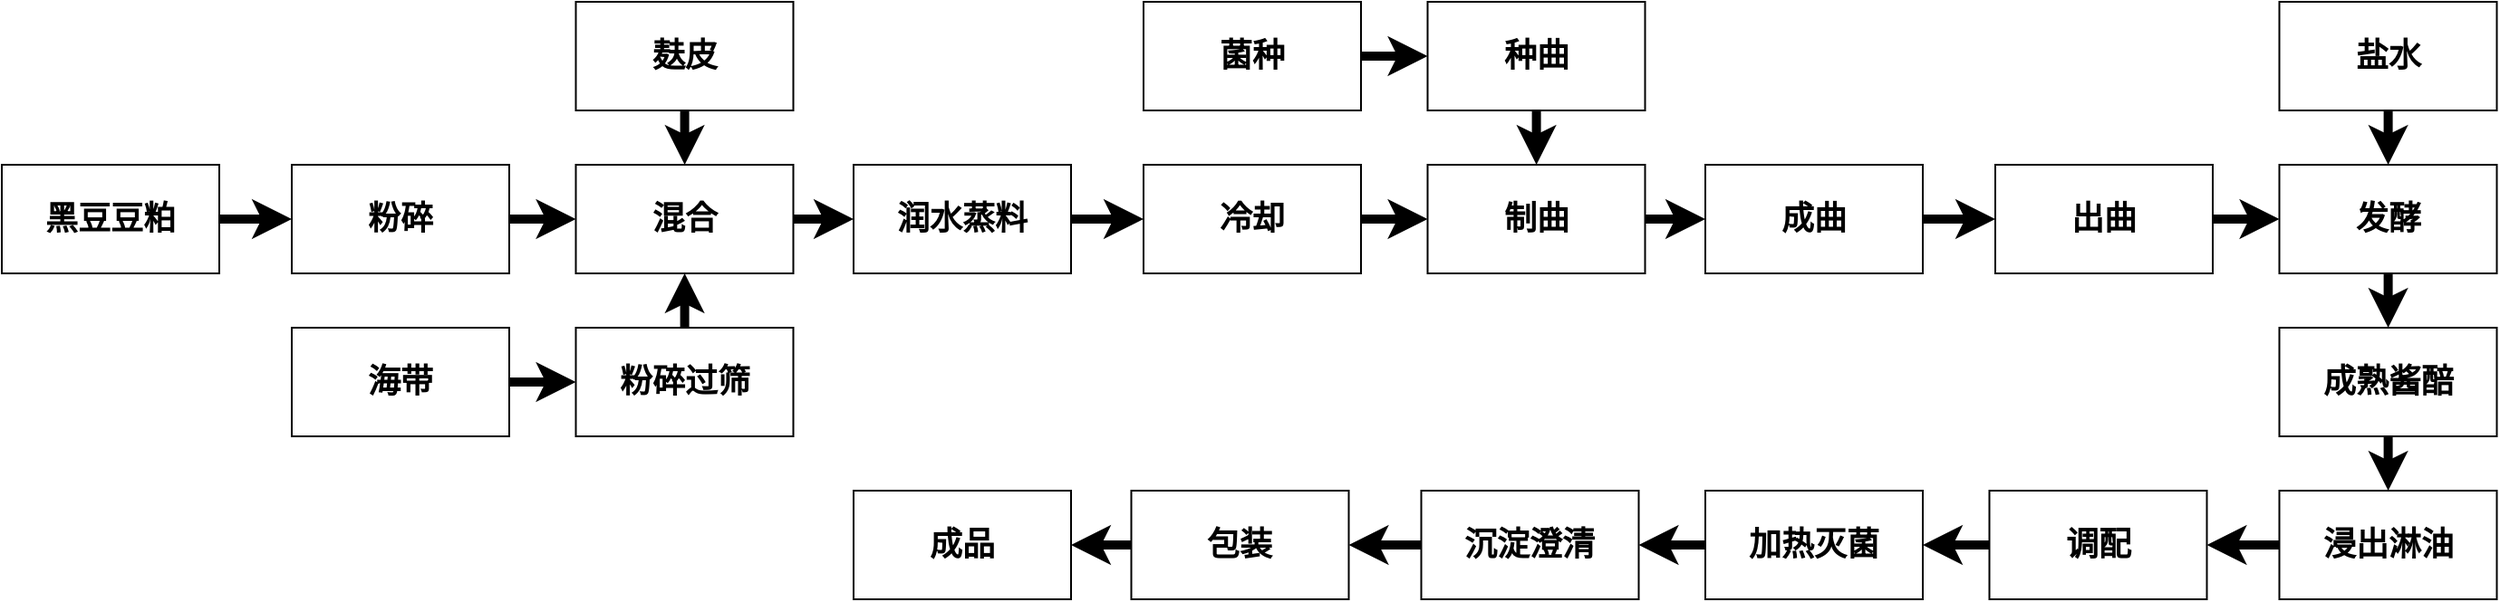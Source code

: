 <mxfile version="20.4.0" type="github">
  <diagram name="Page-1" id="ff44883e-f642-bcb2-894b-16b3d25a3f0b">
    <mxGraphModel dx="1670" dy="1030" grid="1" gridSize="10" guides="1" tooltips="1" connect="1" arrows="1" fold="1" page="1" pageScale="1.5" pageWidth="1169" pageHeight="826" background="none" math="0" shadow="0">
      <root>
        <mxCell id="0" style=";html=1;" />
        <mxCell id="1" style=";html=1;" parent="0" />
        <mxCell id="81_5kUNXRZ2Hv6WBfF8S-30" value="" style="edgeStyle=orthogonalEdgeStyle;rounded=0;orthogonalLoop=1;jettySize=auto;html=1;strokeWidth=5;fontFamily=Noto Serif Simplified Chinese;fontSource=https%3A%2F%2Ffonts.googleapis.com%2Fcss%3Ffamily%3DNoto%2BSerif%2BSimplified%2BChinese;fontSize=24;" edge="1" parent="1" source="81_5kUNXRZ2Hv6WBfF8S-2" target="81_5kUNXRZ2Hv6WBfF8S-3">
          <mxGeometry relative="1" as="geometry" />
        </mxCell>
        <mxCell id="81_5kUNXRZ2Hv6WBfF8S-2" value="&lt;font face=&quot;Noto Serif Simplified Chinese&quot;&gt;&lt;span style=&quot;font-size: 18px;&quot;&gt;&lt;b&gt;黑豆豆粕&lt;/b&gt;&lt;/span&gt;&lt;/font&gt;" style="rounded=0;whiteSpace=wrap;html=1;" vertex="1" parent="1">
          <mxGeometry x="120" y="260" width="120" height="60" as="geometry" />
        </mxCell>
        <mxCell id="81_5kUNXRZ2Hv6WBfF8S-17" style="edgeStyle=orthogonalEdgeStyle;rounded=0;orthogonalLoop=1;jettySize=auto;html=1;exitX=1;exitY=0.5;exitDx=0;exitDy=0;entryX=0;entryY=0.5;entryDx=0;entryDy=0;fontFamily=Noto Serif Simplified Chinese;fontSource=https%3A%2F%2Ffonts.googleapis.com%2Fcss%3Ffamily%3DNoto%2BSerif%2BSimplified%2BChinese;fontSize=24;strokeWidth=5;" edge="1" parent="1" source="81_5kUNXRZ2Hv6WBfF8S-3" target="81_5kUNXRZ2Hv6WBfF8S-4">
          <mxGeometry relative="1" as="geometry" />
        </mxCell>
        <mxCell id="81_5kUNXRZ2Hv6WBfF8S-3" value="&lt;font face=&quot;Noto Serif Simplified Chinese&quot;&gt;&lt;span style=&quot;font-size: 18px;&quot;&gt;&lt;b&gt;粉碎&lt;/b&gt;&lt;/span&gt;&lt;/font&gt;" style="rounded=0;whiteSpace=wrap;html=1;" vertex="1" parent="1">
          <mxGeometry x="280" y="260" width="120" height="60" as="geometry" />
        </mxCell>
        <mxCell id="81_5kUNXRZ2Hv6WBfF8S-31" value="" style="edgeStyle=orthogonalEdgeStyle;rounded=0;orthogonalLoop=1;jettySize=auto;html=1;strokeWidth=5;fontFamily=Noto Serif Simplified Chinese;fontSource=https%3A%2F%2Ffonts.googleapis.com%2Fcss%3Ffamily%3DNoto%2BSerif%2BSimplified%2BChinese;fontSize=24;" edge="1" parent="1" source="81_5kUNXRZ2Hv6WBfF8S-4" target="81_5kUNXRZ2Hv6WBfF8S-5">
          <mxGeometry relative="1" as="geometry" />
        </mxCell>
        <mxCell id="81_5kUNXRZ2Hv6WBfF8S-4" value="&lt;font face=&quot;Noto Serif Simplified Chinese&quot;&gt;&lt;span style=&quot;font-size: 18px;&quot;&gt;&lt;b&gt;混合&lt;/b&gt;&lt;/span&gt;&lt;/font&gt;" style="rounded=0;whiteSpace=wrap;html=1;" vertex="1" parent="1">
          <mxGeometry x="436.75" y="260" width="120" height="60" as="geometry" />
        </mxCell>
        <mxCell id="81_5kUNXRZ2Hv6WBfF8S-35" value="" style="edgeStyle=orthogonalEdgeStyle;rounded=0;orthogonalLoop=1;jettySize=auto;html=1;strokeWidth=5;fontFamily=Noto Serif Simplified Chinese;fontSource=https%3A%2F%2Ffonts.googleapis.com%2Fcss%3Ffamily%3DNoto%2BSerif%2BSimplified%2BChinese;fontSize=24;" edge="1" parent="1" source="81_5kUNXRZ2Hv6WBfF8S-5" target="81_5kUNXRZ2Hv6WBfF8S-6">
          <mxGeometry relative="1" as="geometry" />
        </mxCell>
        <mxCell id="81_5kUNXRZ2Hv6WBfF8S-5" value="&lt;font face=&quot;Noto Serif Simplified Chinese&quot;&gt;&lt;span style=&quot;font-size: 18px;&quot;&gt;&lt;b&gt;润水蒸料&lt;br&gt;&lt;/b&gt;&lt;/span&gt;&lt;/font&gt;" style="rounded=0;whiteSpace=wrap;html=1;" vertex="1" parent="1">
          <mxGeometry x="590" y="260" width="120" height="60" as="geometry" />
        </mxCell>
        <mxCell id="81_5kUNXRZ2Hv6WBfF8S-38" value="" style="edgeStyle=orthogonalEdgeStyle;rounded=0;orthogonalLoop=1;jettySize=auto;html=1;strokeWidth=5;fontFamily=Noto Serif Simplified Chinese;fontSource=https%3A%2F%2Ffonts.googleapis.com%2Fcss%3Ffamily%3DNoto%2BSerif%2BSimplified%2BChinese;fontSize=24;" edge="1" parent="1" source="81_5kUNXRZ2Hv6WBfF8S-6" target="81_5kUNXRZ2Hv6WBfF8S-7">
          <mxGeometry relative="1" as="geometry" />
        </mxCell>
        <mxCell id="81_5kUNXRZ2Hv6WBfF8S-6" value="&lt;font face=&quot;Noto Serif Simplified Chinese&quot;&gt;&lt;span style=&quot;font-size: 18px;&quot;&gt;&lt;b&gt;冷却&lt;/b&gt;&lt;/span&gt;&lt;/font&gt;" style="rounded=0;whiteSpace=wrap;html=1;" vertex="1" parent="1">
          <mxGeometry x="750" y="260" width="120" height="60" as="geometry" />
        </mxCell>
        <mxCell id="81_5kUNXRZ2Hv6WBfF8S-39" value="" style="edgeStyle=orthogonalEdgeStyle;rounded=0;orthogonalLoop=1;jettySize=auto;html=1;strokeWidth=5;fontFamily=Noto Serif Simplified Chinese;fontSource=https%3A%2F%2Ffonts.googleapis.com%2Fcss%3Ffamily%3DNoto%2BSerif%2BSimplified%2BChinese;fontSize=24;" edge="1" parent="1" source="81_5kUNXRZ2Hv6WBfF8S-7" target="81_5kUNXRZ2Hv6WBfF8S-8">
          <mxGeometry relative="1" as="geometry" />
        </mxCell>
        <mxCell id="81_5kUNXRZ2Hv6WBfF8S-7" value="&lt;font face=&quot;Noto Serif Simplified Chinese&quot;&gt;&lt;span style=&quot;font-size: 18px;&quot;&gt;&lt;b&gt;制曲&lt;/b&gt;&lt;/span&gt;&lt;/font&gt;" style="rounded=0;whiteSpace=wrap;html=1;" vertex="1" parent="1">
          <mxGeometry x="906.75" y="260" width="120" height="60" as="geometry" />
        </mxCell>
        <mxCell id="81_5kUNXRZ2Hv6WBfF8S-40" value="" style="edgeStyle=orthogonalEdgeStyle;rounded=0;orthogonalLoop=1;jettySize=auto;html=1;strokeWidth=5;fontFamily=Noto Serif Simplified Chinese;fontSource=https%3A%2F%2Ffonts.googleapis.com%2Fcss%3Ffamily%3DNoto%2BSerif%2BSimplified%2BChinese;fontSize=24;" edge="1" parent="1" source="81_5kUNXRZ2Hv6WBfF8S-8" target="81_5kUNXRZ2Hv6WBfF8S-9">
          <mxGeometry relative="1" as="geometry" />
        </mxCell>
        <mxCell id="81_5kUNXRZ2Hv6WBfF8S-8" value="&lt;font face=&quot;Noto Serif Simplified Chinese&quot;&gt;&lt;span style=&quot;font-size: 18px;&quot;&gt;&lt;b&gt;成曲&lt;/b&gt;&lt;/span&gt;&lt;/font&gt;" style="rounded=0;whiteSpace=wrap;html=1;" vertex="1" parent="1">
          <mxGeometry x="1060" y="260" width="120" height="60" as="geometry" />
        </mxCell>
        <mxCell id="81_5kUNXRZ2Hv6WBfF8S-41" value="" style="edgeStyle=orthogonalEdgeStyle;rounded=0;orthogonalLoop=1;jettySize=auto;html=1;strokeWidth=5;fontFamily=Noto Serif Simplified Chinese;fontSource=https%3A%2F%2Ffonts.googleapis.com%2Fcss%3Ffamily%3DNoto%2BSerif%2BSimplified%2BChinese;fontSize=24;" edge="1" parent="1" source="81_5kUNXRZ2Hv6WBfF8S-9" target="81_5kUNXRZ2Hv6WBfF8S-10">
          <mxGeometry relative="1" as="geometry" />
        </mxCell>
        <mxCell id="81_5kUNXRZ2Hv6WBfF8S-9" value="&lt;font face=&quot;Noto Serif Simplified Chinese&quot;&gt;&lt;span style=&quot;font-size: 18px;&quot;&gt;&lt;b&gt;出曲&lt;/b&gt;&lt;/span&gt;&lt;/font&gt;" style="rounded=0;whiteSpace=wrap;html=1;" vertex="1" parent="1">
          <mxGeometry x="1220" y="260" width="120" height="60" as="geometry" />
        </mxCell>
        <mxCell id="81_5kUNXRZ2Hv6WBfF8S-43" value="" style="edgeStyle=orthogonalEdgeStyle;rounded=0;orthogonalLoop=1;jettySize=auto;html=1;strokeWidth=5;fontFamily=Noto Serif Simplified Chinese;fontSource=https%3A%2F%2Ffonts.googleapis.com%2Fcss%3Ffamily%3DNoto%2BSerif%2BSimplified%2BChinese;fontSize=24;" edge="1" parent="1" source="81_5kUNXRZ2Hv6WBfF8S-10" target="81_5kUNXRZ2Hv6WBfF8S-11">
          <mxGeometry relative="1" as="geometry" />
        </mxCell>
        <mxCell id="81_5kUNXRZ2Hv6WBfF8S-10" value="&lt;font face=&quot;Noto Serif Simplified Chinese&quot;&gt;&lt;span style=&quot;font-size: 18px;&quot;&gt;&lt;b&gt;发酵&lt;/b&gt;&lt;/span&gt;&lt;/font&gt;" style="rounded=0;whiteSpace=wrap;html=1;" vertex="1" parent="1">
          <mxGeometry x="1376.75" y="260" width="120" height="60" as="geometry" />
        </mxCell>
        <mxCell id="81_5kUNXRZ2Hv6WBfF8S-44" value="" style="edgeStyle=orthogonalEdgeStyle;rounded=0;orthogonalLoop=1;jettySize=auto;html=1;strokeWidth=5;fontFamily=Noto Serif Simplified Chinese;fontSource=https%3A%2F%2Ffonts.googleapis.com%2Fcss%3Ffamily%3DNoto%2BSerif%2BSimplified%2BChinese;fontSize=24;" edge="1" parent="1" source="81_5kUNXRZ2Hv6WBfF8S-11" target="81_5kUNXRZ2Hv6WBfF8S-18">
          <mxGeometry relative="1" as="geometry" />
        </mxCell>
        <mxCell id="81_5kUNXRZ2Hv6WBfF8S-11" value="&lt;font face=&quot;Noto Serif Simplified Chinese&quot;&gt;&lt;span style=&quot;font-size: 18px;&quot;&gt;&lt;b&gt;成熟酱醅&lt;br&gt;&lt;/b&gt;&lt;/span&gt;&lt;/font&gt;" style="rounded=0;whiteSpace=wrap;html=1;" vertex="1" parent="1">
          <mxGeometry x="1376.75" y="350" width="120" height="60" as="geometry" />
        </mxCell>
        <mxCell id="81_5kUNXRZ2Hv6WBfF8S-42" value="" style="edgeStyle=orthogonalEdgeStyle;rounded=0;orthogonalLoop=1;jettySize=auto;html=1;strokeWidth=5;fontFamily=Noto Serif Simplified Chinese;fontSource=https%3A%2F%2Ffonts.googleapis.com%2Fcss%3Ffamily%3DNoto%2BSerif%2BSimplified%2BChinese;fontSize=24;" edge="1" parent="1" source="81_5kUNXRZ2Hv6WBfF8S-12" target="81_5kUNXRZ2Hv6WBfF8S-10">
          <mxGeometry relative="1" as="geometry" />
        </mxCell>
        <mxCell id="81_5kUNXRZ2Hv6WBfF8S-12" value="&lt;font face=&quot;Noto Serif Simplified Chinese&quot;&gt;&lt;span style=&quot;font-size: 18px;&quot;&gt;&lt;b&gt;盐水&lt;/b&gt;&lt;/span&gt;&lt;/font&gt;" style="rounded=0;whiteSpace=wrap;html=1;" vertex="1" parent="1">
          <mxGeometry x="1376.75" y="170" width="120" height="60" as="geometry" />
        </mxCell>
        <mxCell id="81_5kUNXRZ2Hv6WBfF8S-32" value="" style="edgeStyle=orthogonalEdgeStyle;rounded=0;orthogonalLoop=1;jettySize=auto;html=1;strokeWidth=5;fontFamily=Noto Serif Simplified Chinese;fontSource=https%3A%2F%2Ffonts.googleapis.com%2Fcss%3Ffamily%3DNoto%2BSerif%2BSimplified%2BChinese;fontSize=24;" edge="1" parent="1" source="81_5kUNXRZ2Hv6WBfF8S-13" target="81_5kUNXRZ2Hv6WBfF8S-4">
          <mxGeometry relative="1" as="geometry" />
        </mxCell>
        <mxCell id="81_5kUNXRZ2Hv6WBfF8S-13" value="&lt;font face=&quot;Noto Serif Simplified Chinese&quot;&gt;&lt;span style=&quot;font-size: 18px;&quot;&gt;&lt;b&gt;麸皮&lt;/b&gt;&lt;/span&gt;&lt;/font&gt;" style="rounded=0;whiteSpace=wrap;html=1;" vertex="1" parent="1">
          <mxGeometry x="436.75" y="170" width="120" height="60" as="geometry" />
        </mxCell>
        <mxCell id="81_5kUNXRZ2Hv6WBfF8S-45" value="" style="edgeStyle=orthogonalEdgeStyle;rounded=0;orthogonalLoop=1;jettySize=auto;html=1;strokeWidth=5;fontFamily=Noto Serif Simplified Chinese;fontSource=https%3A%2F%2Ffonts.googleapis.com%2Fcss%3Ffamily%3DNoto%2BSerif%2BSimplified%2BChinese;fontSize=24;" edge="1" parent="1" source="81_5kUNXRZ2Hv6WBfF8S-18" target="81_5kUNXRZ2Hv6WBfF8S-19">
          <mxGeometry relative="1" as="geometry" />
        </mxCell>
        <mxCell id="81_5kUNXRZ2Hv6WBfF8S-18" value="&lt;font face=&quot;Noto Serif Simplified Chinese&quot;&gt;&lt;span style=&quot;font-size: 18px;&quot;&gt;&lt;b&gt;浸出淋油&lt;br&gt;&lt;/b&gt;&lt;/span&gt;&lt;/font&gt;" style="rounded=0;whiteSpace=wrap;html=1;" vertex="1" parent="1">
          <mxGeometry x="1376.75" y="440" width="120" height="60" as="geometry" />
        </mxCell>
        <mxCell id="81_5kUNXRZ2Hv6WBfF8S-46" value="" style="edgeStyle=orthogonalEdgeStyle;rounded=0;orthogonalLoop=1;jettySize=auto;html=1;strokeWidth=5;fontFamily=Noto Serif Simplified Chinese;fontSource=https%3A%2F%2Ffonts.googleapis.com%2Fcss%3Ffamily%3DNoto%2BSerif%2BSimplified%2BChinese;fontSize=24;" edge="1" parent="1" source="81_5kUNXRZ2Hv6WBfF8S-19" target="81_5kUNXRZ2Hv6WBfF8S-20">
          <mxGeometry relative="1" as="geometry" />
        </mxCell>
        <mxCell id="81_5kUNXRZ2Hv6WBfF8S-19" value="&lt;font face=&quot;Noto Serif Simplified Chinese&quot;&gt;&lt;span style=&quot;font-size: 18px;&quot;&gt;&lt;b&gt;调配&lt;/b&gt;&lt;/span&gt;&lt;/font&gt;" style="rounded=0;whiteSpace=wrap;html=1;" vertex="1" parent="1">
          <mxGeometry x="1216.75" y="440" width="120" height="60" as="geometry" />
        </mxCell>
        <mxCell id="81_5kUNXRZ2Hv6WBfF8S-47" value="" style="edgeStyle=orthogonalEdgeStyle;rounded=0;orthogonalLoop=1;jettySize=auto;html=1;strokeWidth=5;fontFamily=Noto Serif Simplified Chinese;fontSource=https%3A%2F%2Ffonts.googleapis.com%2Fcss%3Ffamily%3DNoto%2BSerif%2BSimplified%2BChinese;fontSize=24;" edge="1" parent="1" source="81_5kUNXRZ2Hv6WBfF8S-20" target="81_5kUNXRZ2Hv6WBfF8S-24">
          <mxGeometry relative="1" as="geometry" />
        </mxCell>
        <mxCell id="81_5kUNXRZ2Hv6WBfF8S-20" value="&lt;font face=&quot;Noto Serif Simplified Chinese&quot;&gt;&lt;span style=&quot;font-size: 18px;&quot;&gt;&lt;b&gt;加热灭菌&lt;br&gt;&lt;/b&gt;&lt;/span&gt;&lt;/font&gt;" style="rounded=0;whiteSpace=wrap;html=1;" vertex="1" parent="1">
          <mxGeometry x="1060" y="440" width="120" height="60" as="geometry" />
        </mxCell>
        <mxCell id="81_5kUNXRZ2Hv6WBfF8S-22" value="&lt;font face=&quot;Noto Serif Simplified Chinese&quot;&gt;&lt;span style=&quot;font-size: 18px;&quot;&gt;&lt;b&gt;成品&lt;/b&gt;&lt;/span&gt;&lt;/font&gt;" style="rounded=0;whiteSpace=wrap;html=1;" vertex="1" parent="1">
          <mxGeometry x="590" y="440" width="120" height="60" as="geometry" />
        </mxCell>
        <mxCell id="81_5kUNXRZ2Hv6WBfF8S-49" value="" style="edgeStyle=orthogonalEdgeStyle;rounded=0;orthogonalLoop=1;jettySize=auto;html=1;strokeWidth=5;fontFamily=Noto Serif Simplified Chinese;fontSource=https%3A%2F%2Ffonts.googleapis.com%2Fcss%3Ffamily%3DNoto%2BSerif%2BSimplified%2BChinese;fontSize=24;" edge="1" parent="1" source="81_5kUNXRZ2Hv6WBfF8S-23" target="81_5kUNXRZ2Hv6WBfF8S-22">
          <mxGeometry relative="1" as="geometry" />
        </mxCell>
        <mxCell id="81_5kUNXRZ2Hv6WBfF8S-23" value="&lt;font face=&quot;Noto Serif Simplified Chinese&quot;&gt;&lt;span style=&quot;font-size: 18px;&quot;&gt;&lt;b&gt;包装&lt;/b&gt;&lt;/span&gt;&lt;/font&gt;" style="rounded=0;whiteSpace=wrap;html=1;" vertex="1" parent="1">
          <mxGeometry x="743.25" y="440" width="120" height="60" as="geometry" />
        </mxCell>
        <mxCell id="81_5kUNXRZ2Hv6WBfF8S-48" value="" style="edgeStyle=orthogonalEdgeStyle;rounded=0;orthogonalLoop=1;jettySize=auto;html=1;strokeWidth=5;fontFamily=Noto Serif Simplified Chinese;fontSource=https%3A%2F%2Ffonts.googleapis.com%2Fcss%3Ffamily%3DNoto%2BSerif%2BSimplified%2BChinese;fontSize=24;" edge="1" parent="1" source="81_5kUNXRZ2Hv6WBfF8S-24" target="81_5kUNXRZ2Hv6WBfF8S-23">
          <mxGeometry relative="1" as="geometry" />
        </mxCell>
        <mxCell id="81_5kUNXRZ2Hv6WBfF8S-24" value="&lt;font face=&quot;Noto Serif Simplified Chinese&quot;&gt;&lt;span style=&quot;font-size: 18px;&quot;&gt;&lt;b&gt;沉淀澄清&lt;/b&gt;&lt;/span&gt;&lt;/font&gt;" style="rounded=0;whiteSpace=wrap;html=1;" vertex="1" parent="1">
          <mxGeometry x="903.25" y="440" width="120" height="60" as="geometry" />
        </mxCell>
        <mxCell id="81_5kUNXRZ2Hv6WBfF8S-34" value="" style="edgeStyle=orthogonalEdgeStyle;rounded=0;orthogonalLoop=1;jettySize=auto;html=1;strokeWidth=5;fontFamily=Noto Serif Simplified Chinese;fontSource=https%3A%2F%2Ffonts.googleapis.com%2Fcss%3Ffamily%3DNoto%2BSerif%2BSimplified%2BChinese;fontSize=24;" edge="1" parent="1" source="81_5kUNXRZ2Hv6WBfF8S-25" target="81_5kUNXRZ2Hv6WBfF8S-4">
          <mxGeometry relative="1" as="geometry" />
        </mxCell>
        <mxCell id="81_5kUNXRZ2Hv6WBfF8S-25" value="&lt;font face=&quot;Noto Serif Simplified Chinese&quot;&gt;&lt;span style=&quot;font-size: 18px;&quot;&gt;&lt;b&gt;粉碎过筛&lt;/b&gt;&lt;/span&gt;&lt;/font&gt;" style="rounded=0;whiteSpace=wrap;html=1;" vertex="1" parent="1">
          <mxGeometry x="436.75" y="350" width="120" height="60" as="geometry" />
        </mxCell>
        <mxCell id="81_5kUNXRZ2Hv6WBfF8S-33" value="" style="edgeStyle=orthogonalEdgeStyle;rounded=0;orthogonalLoop=1;jettySize=auto;html=1;strokeWidth=5;fontFamily=Noto Serif Simplified Chinese;fontSource=https%3A%2F%2Ffonts.googleapis.com%2Fcss%3Ffamily%3DNoto%2BSerif%2BSimplified%2BChinese;fontSize=24;" edge="1" parent="1" source="81_5kUNXRZ2Hv6WBfF8S-26" target="81_5kUNXRZ2Hv6WBfF8S-25">
          <mxGeometry relative="1" as="geometry" />
        </mxCell>
        <mxCell id="81_5kUNXRZ2Hv6WBfF8S-26" value="&lt;font face=&quot;Noto Serif Simplified Chinese&quot;&gt;&lt;span style=&quot;font-size: 18px;&quot;&gt;&lt;b&gt;海带&lt;/b&gt;&lt;/span&gt;&lt;/font&gt;" style="rounded=0;whiteSpace=wrap;html=1;" vertex="1" parent="1">
          <mxGeometry x="280" y="350" width="120" height="60" as="geometry" />
        </mxCell>
        <mxCell id="81_5kUNXRZ2Hv6WBfF8S-36" value="" style="edgeStyle=orthogonalEdgeStyle;rounded=0;orthogonalLoop=1;jettySize=auto;html=1;strokeWidth=5;fontFamily=Noto Serif Simplified Chinese;fontSource=https%3A%2F%2Ffonts.googleapis.com%2Fcss%3Ffamily%3DNoto%2BSerif%2BSimplified%2BChinese;fontSize=24;" edge="1" parent="1" source="81_5kUNXRZ2Hv6WBfF8S-27" target="81_5kUNXRZ2Hv6WBfF8S-28">
          <mxGeometry relative="1" as="geometry" />
        </mxCell>
        <mxCell id="81_5kUNXRZ2Hv6WBfF8S-27" value="&lt;font face=&quot;Noto Serif Simplified Chinese&quot;&gt;&lt;span style=&quot;font-size: 18px;&quot;&gt;&lt;b&gt;菌种&lt;/b&gt;&lt;/span&gt;&lt;/font&gt;" style="rounded=0;whiteSpace=wrap;html=1;" vertex="1" parent="1">
          <mxGeometry x="750" y="170" width="120" height="60" as="geometry" />
        </mxCell>
        <mxCell id="81_5kUNXRZ2Hv6WBfF8S-37" value="" style="edgeStyle=orthogonalEdgeStyle;rounded=0;orthogonalLoop=1;jettySize=auto;html=1;strokeWidth=5;fontFamily=Noto Serif Simplified Chinese;fontSource=https%3A%2F%2Ffonts.googleapis.com%2Fcss%3Ffamily%3DNoto%2BSerif%2BSimplified%2BChinese;fontSize=24;" edge="1" parent="1" source="81_5kUNXRZ2Hv6WBfF8S-28" target="81_5kUNXRZ2Hv6WBfF8S-7">
          <mxGeometry relative="1" as="geometry" />
        </mxCell>
        <mxCell id="81_5kUNXRZ2Hv6WBfF8S-28" value="&lt;font face=&quot;Noto Serif Simplified Chinese&quot;&gt;&lt;span style=&quot;font-size: 18px;&quot;&gt;&lt;b&gt;种曲&lt;/b&gt;&lt;/span&gt;&lt;/font&gt;" style="rounded=0;whiteSpace=wrap;html=1;" vertex="1" parent="1">
          <mxGeometry x="906.75" y="170" width="120" height="60" as="geometry" />
        </mxCell>
      </root>
    </mxGraphModel>
  </diagram>
</mxfile>
